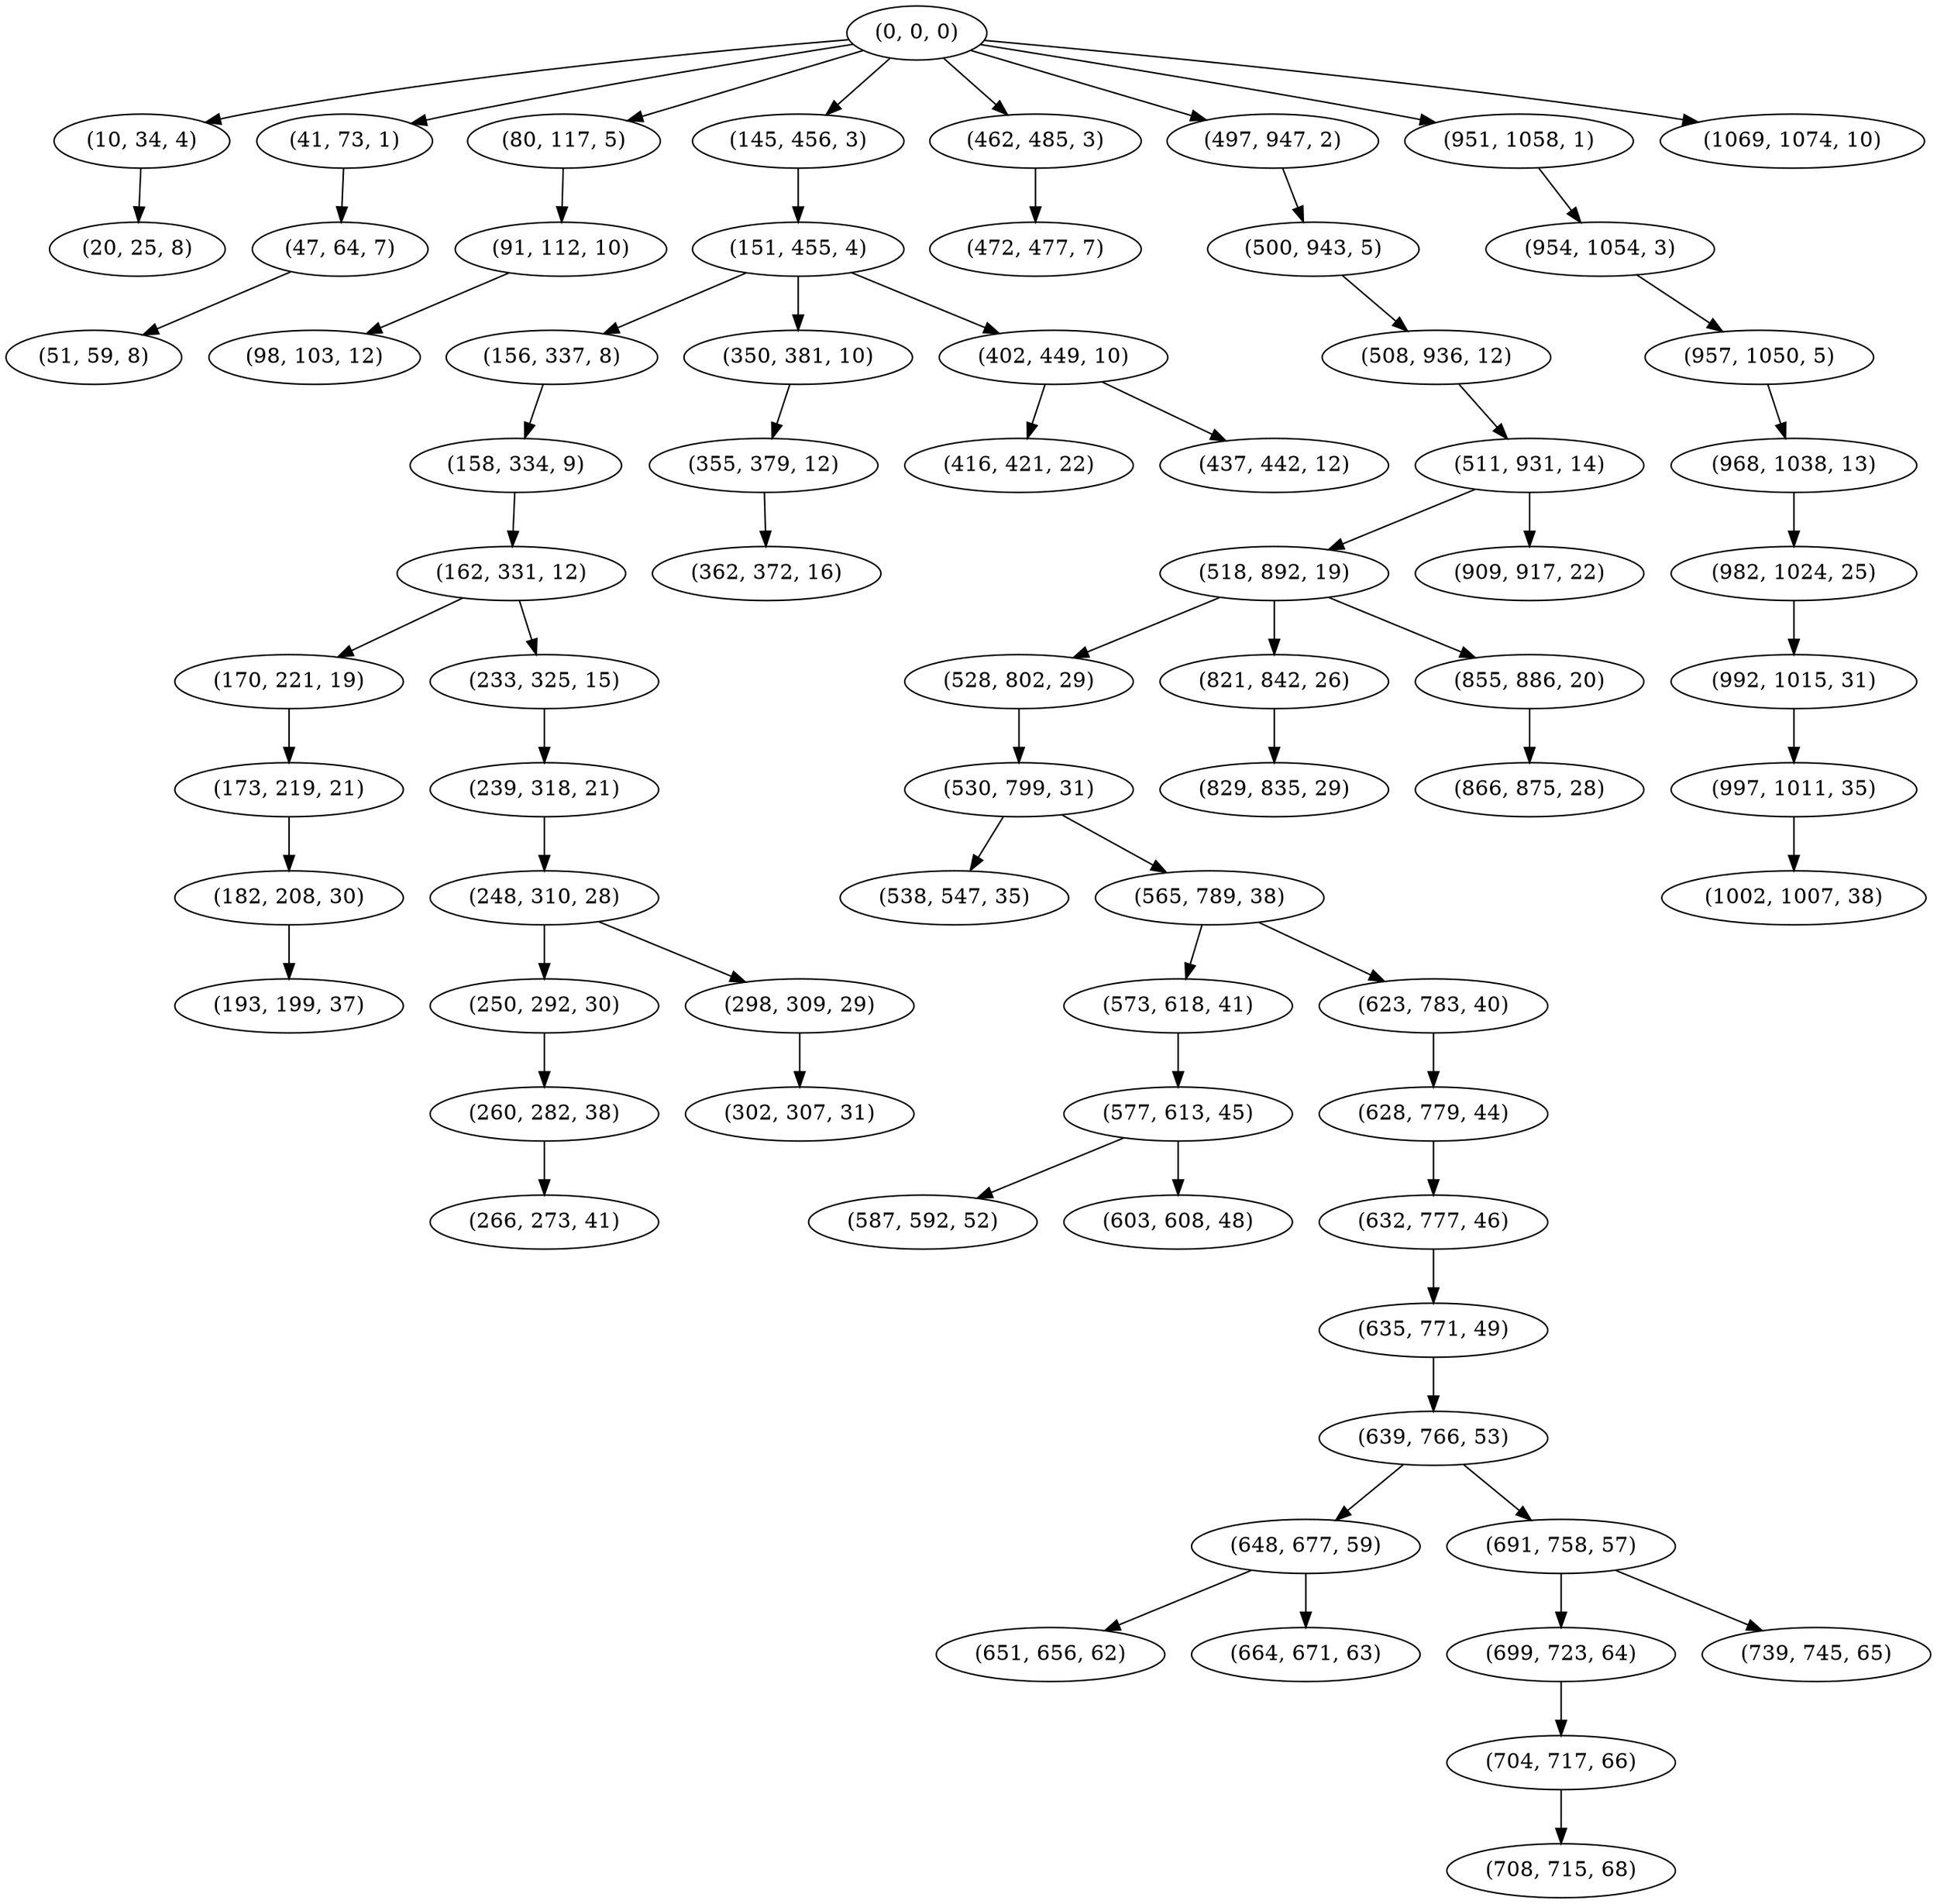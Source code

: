 digraph tree {
    "(0, 0, 0)";
    "(10, 34, 4)";
    "(20, 25, 8)";
    "(41, 73, 1)";
    "(47, 64, 7)";
    "(51, 59, 8)";
    "(80, 117, 5)";
    "(91, 112, 10)";
    "(98, 103, 12)";
    "(145, 456, 3)";
    "(151, 455, 4)";
    "(156, 337, 8)";
    "(158, 334, 9)";
    "(162, 331, 12)";
    "(170, 221, 19)";
    "(173, 219, 21)";
    "(182, 208, 30)";
    "(193, 199, 37)";
    "(233, 325, 15)";
    "(239, 318, 21)";
    "(248, 310, 28)";
    "(250, 292, 30)";
    "(260, 282, 38)";
    "(266, 273, 41)";
    "(298, 309, 29)";
    "(302, 307, 31)";
    "(350, 381, 10)";
    "(355, 379, 12)";
    "(362, 372, 16)";
    "(402, 449, 10)";
    "(416, 421, 22)";
    "(437, 442, 12)";
    "(462, 485, 3)";
    "(472, 477, 7)";
    "(497, 947, 2)";
    "(500, 943, 5)";
    "(508, 936, 12)";
    "(511, 931, 14)";
    "(518, 892, 19)";
    "(528, 802, 29)";
    "(530, 799, 31)";
    "(538, 547, 35)";
    "(565, 789, 38)";
    "(573, 618, 41)";
    "(577, 613, 45)";
    "(587, 592, 52)";
    "(603, 608, 48)";
    "(623, 783, 40)";
    "(628, 779, 44)";
    "(632, 777, 46)";
    "(635, 771, 49)";
    "(639, 766, 53)";
    "(648, 677, 59)";
    "(651, 656, 62)";
    "(664, 671, 63)";
    "(691, 758, 57)";
    "(699, 723, 64)";
    "(704, 717, 66)";
    "(708, 715, 68)";
    "(739, 745, 65)";
    "(821, 842, 26)";
    "(829, 835, 29)";
    "(855, 886, 20)";
    "(866, 875, 28)";
    "(909, 917, 22)";
    "(951, 1058, 1)";
    "(954, 1054, 3)";
    "(957, 1050, 5)";
    "(968, 1038, 13)";
    "(982, 1024, 25)";
    "(992, 1015, 31)";
    "(997, 1011, 35)";
    "(1002, 1007, 38)";
    "(1069, 1074, 10)";
    "(0, 0, 0)" -> "(10, 34, 4)";
    "(0, 0, 0)" -> "(41, 73, 1)";
    "(0, 0, 0)" -> "(80, 117, 5)";
    "(0, 0, 0)" -> "(145, 456, 3)";
    "(0, 0, 0)" -> "(462, 485, 3)";
    "(0, 0, 0)" -> "(497, 947, 2)";
    "(0, 0, 0)" -> "(951, 1058, 1)";
    "(0, 0, 0)" -> "(1069, 1074, 10)";
    "(10, 34, 4)" -> "(20, 25, 8)";
    "(41, 73, 1)" -> "(47, 64, 7)";
    "(47, 64, 7)" -> "(51, 59, 8)";
    "(80, 117, 5)" -> "(91, 112, 10)";
    "(91, 112, 10)" -> "(98, 103, 12)";
    "(145, 456, 3)" -> "(151, 455, 4)";
    "(151, 455, 4)" -> "(156, 337, 8)";
    "(151, 455, 4)" -> "(350, 381, 10)";
    "(151, 455, 4)" -> "(402, 449, 10)";
    "(156, 337, 8)" -> "(158, 334, 9)";
    "(158, 334, 9)" -> "(162, 331, 12)";
    "(162, 331, 12)" -> "(170, 221, 19)";
    "(162, 331, 12)" -> "(233, 325, 15)";
    "(170, 221, 19)" -> "(173, 219, 21)";
    "(173, 219, 21)" -> "(182, 208, 30)";
    "(182, 208, 30)" -> "(193, 199, 37)";
    "(233, 325, 15)" -> "(239, 318, 21)";
    "(239, 318, 21)" -> "(248, 310, 28)";
    "(248, 310, 28)" -> "(250, 292, 30)";
    "(248, 310, 28)" -> "(298, 309, 29)";
    "(250, 292, 30)" -> "(260, 282, 38)";
    "(260, 282, 38)" -> "(266, 273, 41)";
    "(298, 309, 29)" -> "(302, 307, 31)";
    "(350, 381, 10)" -> "(355, 379, 12)";
    "(355, 379, 12)" -> "(362, 372, 16)";
    "(402, 449, 10)" -> "(416, 421, 22)";
    "(402, 449, 10)" -> "(437, 442, 12)";
    "(462, 485, 3)" -> "(472, 477, 7)";
    "(497, 947, 2)" -> "(500, 943, 5)";
    "(500, 943, 5)" -> "(508, 936, 12)";
    "(508, 936, 12)" -> "(511, 931, 14)";
    "(511, 931, 14)" -> "(518, 892, 19)";
    "(511, 931, 14)" -> "(909, 917, 22)";
    "(518, 892, 19)" -> "(528, 802, 29)";
    "(518, 892, 19)" -> "(821, 842, 26)";
    "(518, 892, 19)" -> "(855, 886, 20)";
    "(528, 802, 29)" -> "(530, 799, 31)";
    "(530, 799, 31)" -> "(538, 547, 35)";
    "(530, 799, 31)" -> "(565, 789, 38)";
    "(565, 789, 38)" -> "(573, 618, 41)";
    "(565, 789, 38)" -> "(623, 783, 40)";
    "(573, 618, 41)" -> "(577, 613, 45)";
    "(577, 613, 45)" -> "(587, 592, 52)";
    "(577, 613, 45)" -> "(603, 608, 48)";
    "(623, 783, 40)" -> "(628, 779, 44)";
    "(628, 779, 44)" -> "(632, 777, 46)";
    "(632, 777, 46)" -> "(635, 771, 49)";
    "(635, 771, 49)" -> "(639, 766, 53)";
    "(639, 766, 53)" -> "(648, 677, 59)";
    "(639, 766, 53)" -> "(691, 758, 57)";
    "(648, 677, 59)" -> "(651, 656, 62)";
    "(648, 677, 59)" -> "(664, 671, 63)";
    "(691, 758, 57)" -> "(699, 723, 64)";
    "(691, 758, 57)" -> "(739, 745, 65)";
    "(699, 723, 64)" -> "(704, 717, 66)";
    "(704, 717, 66)" -> "(708, 715, 68)";
    "(821, 842, 26)" -> "(829, 835, 29)";
    "(855, 886, 20)" -> "(866, 875, 28)";
    "(951, 1058, 1)" -> "(954, 1054, 3)";
    "(954, 1054, 3)" -> "(957, 1050, 5)";
    "(957, 1050, 5)" -> "(968, 1038, 13)";
    "(968, 1038, 13)" -> "(982, 1024, 25)";
    "(982, 1024, 25)" -> "(992, 1015, 31)";
    "(992, 1015, 31)" -> "(997, 1011, 35)";
    "(997, 1011, 35)" -> "(1002, 1007, 38)";
}
